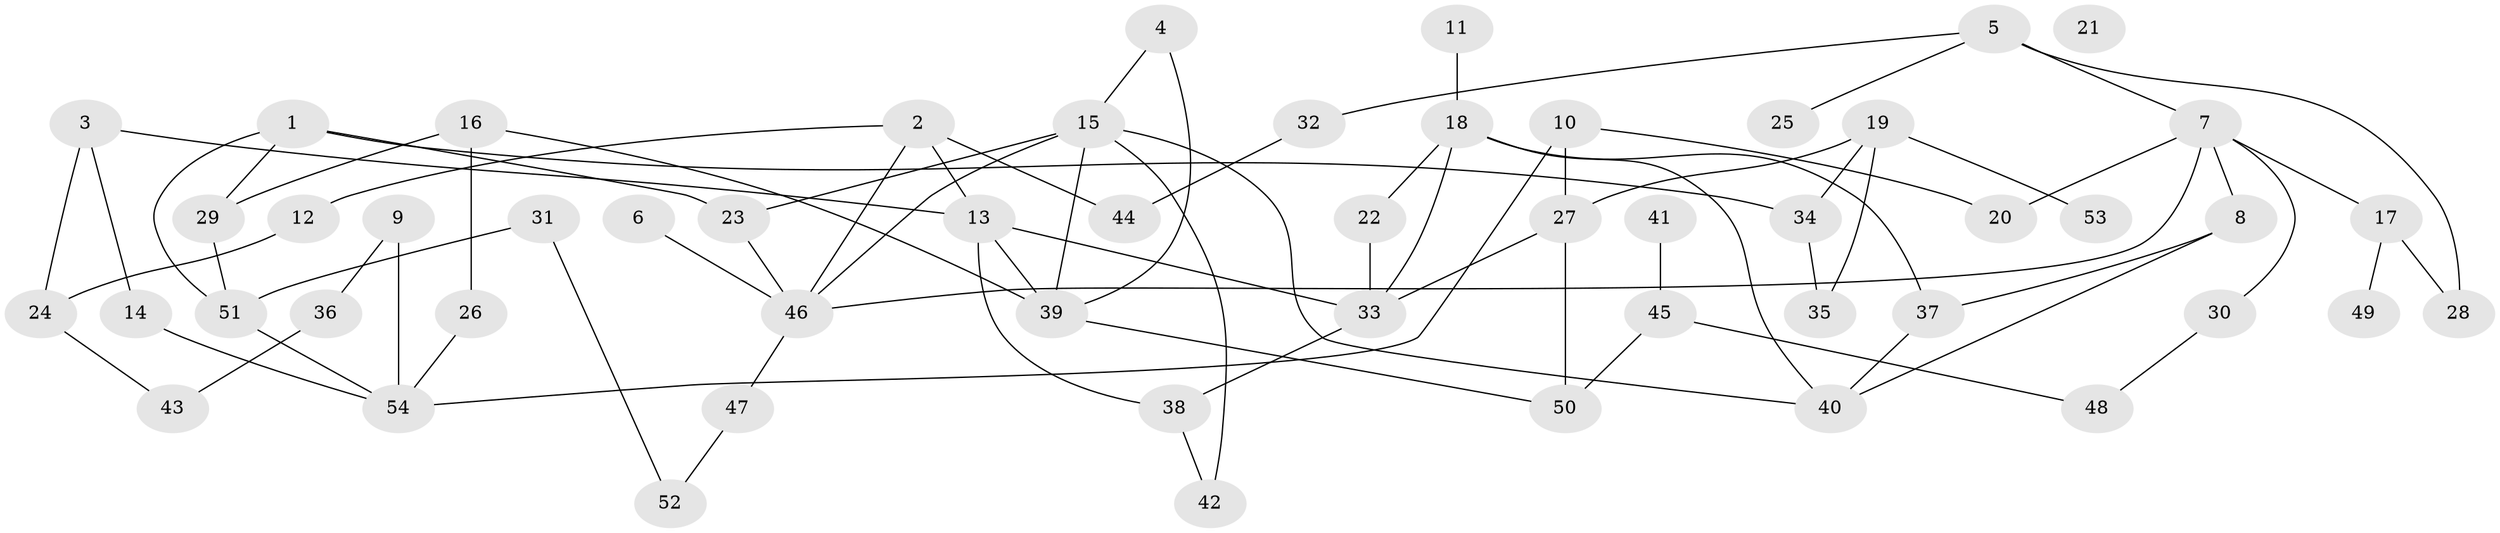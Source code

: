 // Generated by graph-tools (version 1.1) at 2025/00/03/09/25 03:00:54]
// undirected, 54 vertices, 77 edges
graph export_dot {
graph [start="1"]
  node [color=gray90,style=filled];
  1;
  2;
  3;
  4;
  5;
  6;
  7;
  8;
  9;
  10;
  11;
  12;
  13;
  14;
  15;
  16;
  17;
  18;
  19;
  20;
  21;
  22;
  23;
  24;
  25;
  26;
  27;
  28;
  29;
  30;
  31;
  32;
  33;
  34;
  35;
  36;
  37;
  38;
  39;
  40;
  41;
  42;
  43;
  44;
  45;
  46;
  47;
  48;
  49;
  50;
  51;
  52;
  53;
  54;
  1 -- 23;
  1 -- 29;
  1 -- 34;
  1 -- 51;
  2 -- 12;
  2 -- 13;
  2 -- 44;
  2 -- 46;
  3 -- 13;
  3 -- 14;
  3 -- 24;
  4 -- 15;
  4 -- 39;
  5 -- 7;
  5 -- 25;
  5 -- 28;
  5 -- 32;
  6 -- 46;
  7 -- 8;
  7 -- 17;
  7 -- 20;
  7 -- 30;
  7 -- 46;
  8 -- 37;
  8 -- 40;
  9 -- 36;
  9 -- 54;
  10 -- 20;
  10 -- 27;
  10 -- 54;
  11 -- 18;
  12 -- 24;
  13 -- 33;
  13 -- 38;
  13 -- 39;
  14 -- 54;
  15 -- 23;
  15 -- 39;
  15 -- 40;
  15 -- 42;
  15 -- 46;
  16 -- 26;
  16 -- 29;
  16 -- 39;
  17 -- 28;
  17 -- 49;
  18 -- 22;
  18 -- 33;
  18 -- 37;
  18 -- 40;
  19 -- 27;
  19 -- 34;
  19 -- 35;
  19 -- 53;
  22 -- 33;
  23 -- 46;
  24 -- 43;
  26 -- 54;
  27 -- 33;
  27 -- 50;
  29 -- 51;
  30 -- 48;
  31 -- 51;
  31 -- 52;
  32 -- 44;
  33 -- 38;
  34 -- 35;
  36 -- 43;
  37 -- 40;
  38 -- 42;
  39 -- 50;
  41 -- 45;
  45 -- 48;
  45 -- 50;
  46 -- 47;
  47 -- 52;
  51 -- 54;
}
